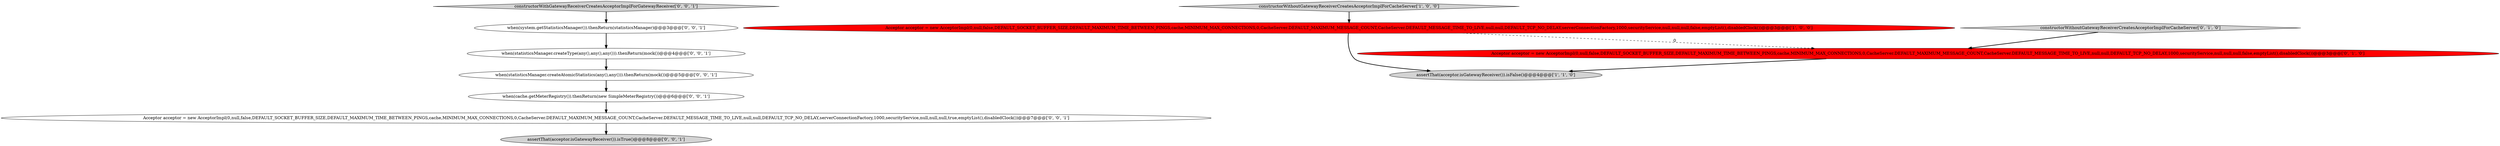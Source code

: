 digraph {
5 [style = filled, label = "Acceptor acceptor = new AcceptorImpl(0,null,false,DEFAULT_SOCKET_BUFFER_SIZE,DEFAULT_MAXIMUM_TIME_BETWEEN_PINGS,cache,MINIMUM_MAX_CONNECTIONS,0,CacheServer.DEFAULT_MAXIMUM_MESSAGE_COUNT,CacheServer.DEFAULT_MESSAGE_TIME_TO_LIVE,null,null,DEFAULT_TCP_NO_DELAY,serverConnectionFactory,1000,securityService,null,null,null,true,emptyList(),disabledClock())@@@7@@@['0', '0', '1']", fillcolor = white, shape = ellipse image = "AAA0AAABBB3BBB"];
2 [style = filled, label = "constructorWithoutGatewayReceiverCreatesAcceptorImplForCacheServer['1', '0', '0']", fillcolor = lightgray, shape = diamond image = "AAA0AAABBB1BBB"];
0 [style = filled, label = "Acceptor acceptor = new AcceptorImpl(0,null,false,DEFAULT_SOCKET_BUFFER_SIZE,DEFAULT_MAXIMUM_TIME_BETWEEN_PINGS,cache,MINIMUM_MAX_CONNECTIONS,0,CacheServer.DEFAULT_MAXIMUM_MESSAGE_COUNT,CacheServer.DEFAULT_MESSAGE_TIME_TO_LIVE,null,null,DEFAULT_TCP_NO_DELAY,serverConnectionFactory,1000,securityService,null,null,null,false,emptyList(),disabledClock())@@@3@@@['1', '0', '0']", fillcolor = red, shape = ellipse image = "AAA1AAABBB1BBB"];
1 [style = filled, label = "assertThat(acceptor.isGatewayReceiver()).isFalse()@@@4@@@['1', '1', '0']", fillcolor = lightgray, shape = ellipse image = "AAA0AAABBB1BBB"];
7 [style = filled, label = "constructorWithGatewayReceiverCreatesAcceptorImplForGatewayReceiver['0', '0', '1']", fillcolor = lightgray, shape = diamond image = "AAA0AAABBB3BBB"];
9 [style = filled, label = "when(statisticsManager.createAtomicStatistics(any(),any())).thenReturn(mock())@@@5@@@['0', '0', '1']", fillcolor = white, shape = ellipse image = "AAA0AAABBB3BBB"];
4 [style = filled, label = "Acceptor acceptor = new AcceptorImpl(0,null,false,DEFAULT_SOCKET_BUFFER_SIZE,DEFAULT_MAXIMUM_TIME_BETWEEN_PINGS,cache,MINIMUM_MAX_CONNECTIONS,0,CacheServer.DEFAULT_MAXIMUM_MESSAGE_COUNT,CacheServer.DEFAULT_MESSAGE_TIME_TO_LIVE,null,null,DEFAULT_TCP_NO_DELAY,1000,securityService,null,null,null,false,emptyList(),disabledClock())@@@3@@@['0', '1', '0']", fillcolor = red, shape = ellipse image = "AAA1AAABBB2BBB"];
11 [style = filled, label = "assertThat(acceptor.isGatewayReceiver()).isTrue()@@@8@@@['0', '0', '1']", fillcolor = lightgray, shape = ellipse image = "AAA0AAABBB3BBB"];
10 [style = filled, label = "when(statisticsManager.createType(any(),any(),any())).thenReturn(mock())@@@4@@@['0', '0', '1']", fillcolor = white, shape = ellipse image = "AAA0AAABBB3BBB"];
3 [style = filled, label = "constructorWithoutGatewayReceiverCreatesAcceptorImplForCacheServer['0', '1', '0']", fillcolor = lightgray, shape = diamond image = "AAA0AAABBB2BBB"];
6 [style = filled, label = "when(cache.getMeterRegistry()).thenReturn(new SimpleMeterRegistry())@@@6@@@['0', '0', '1']", fillcolor = white, shape = ellipse image = "AAA0AAABBB3BBB"];
8 [style = filled, label = "when(system.getStatisticsManager()).thenReturn(statisticsManager)@@@3@@@['0', '0', '1']", fillcolor = white, shape = ellipse image = "AAA0AAABBB3BBB"];
8->10 [style = bold, label=""];
6->5 [style = bold, label=""];
4->1 [style = bold, label=""];
2->0 [style = bold, label=""];
10->9 [style = bold, label=""];
5->11 [style = bold, label=""];
0->4 [style = dashed, label="0"];
7->8 [style = bold, label=""];
3->4 [style = bold, label=""];
0->1 [style = bold, label=""];
9->6 [style = bold, label=""];
}

